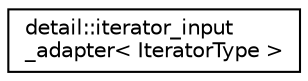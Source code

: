 digraph "Graphical Class Hierarchy"
{
 // LATEX_PDF_SIZE
  edge [fontname="Helvetica",fontsize="10",labelfontname="Helvetica",labelfontsize="10"];
  node [fontname="Helvetica",fontsize="10",shape=record];
  rankdir="LR";
  Node0 [label="detail::iterator_input\l_adapter\< IteratorType \>",height=0.2,width=0.4,color="black", fillcolor="white", style="filled",URL="$classdetail_1_1iterator__input__adapter.html",tooltip=" "];
}
